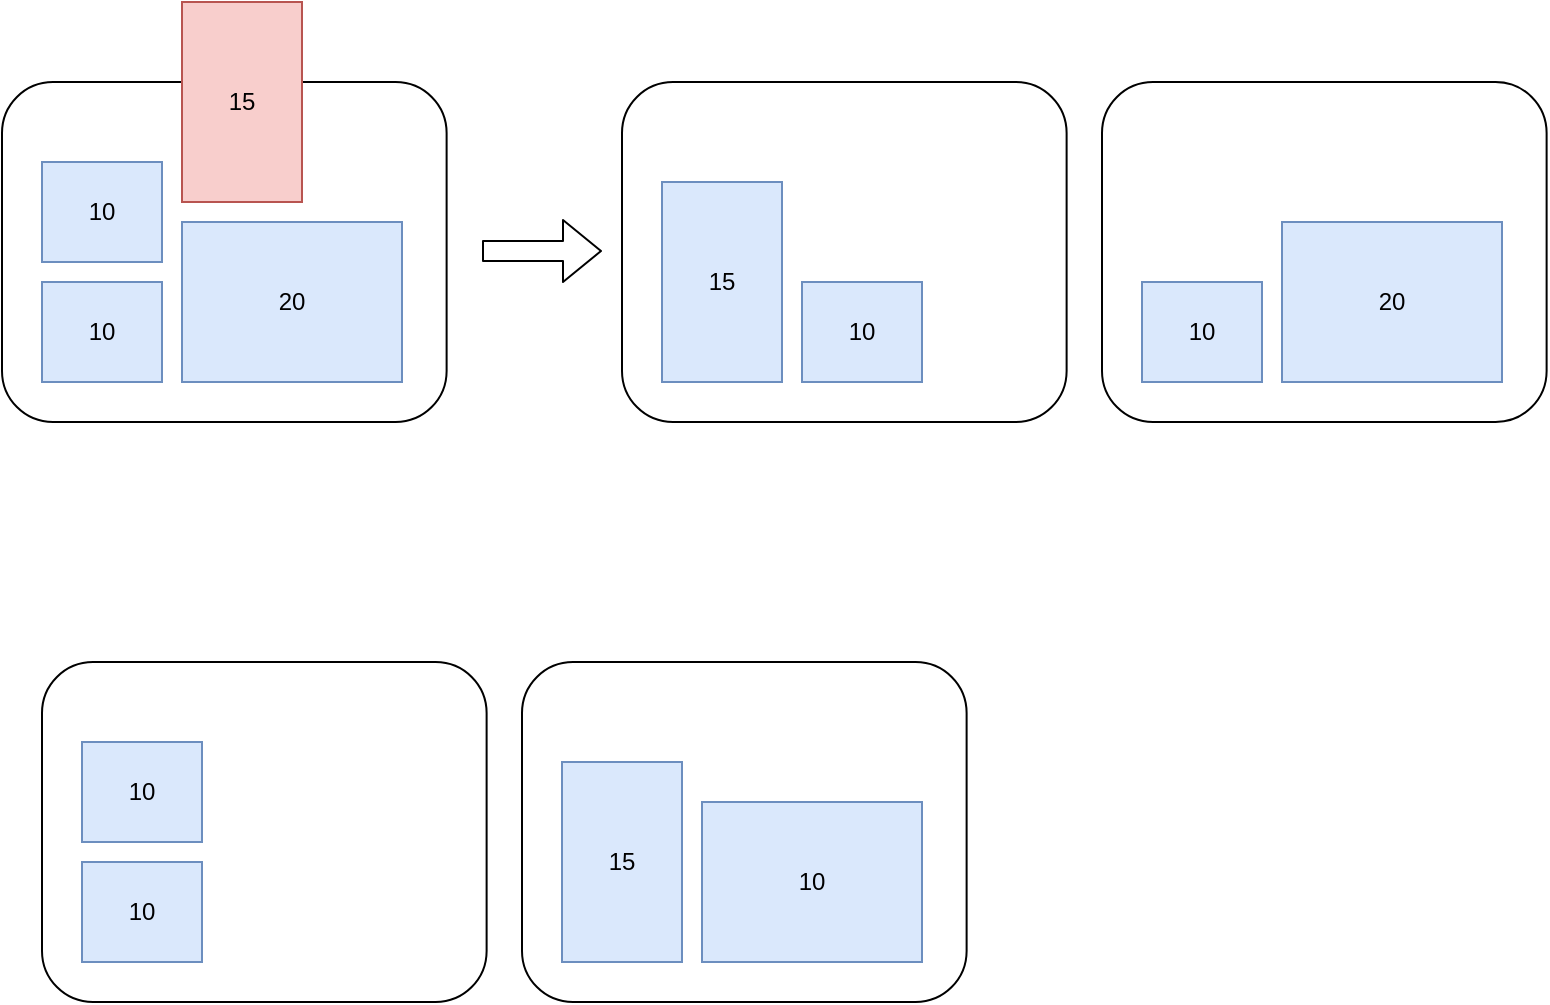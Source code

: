 <mxfile version="14.4.9" type="github">
  <diagram id="VcwXtsxAqvqli3GGBTht" name="Page-1">
    <mxGraphModel dx="1422" dy="804" grid="1" gridSize="10" guides="1" tooltips="1" connect="1" arrows="1" fold="1" page="1" pageScale="1" pageWidth="850" pageHeight="1100" math="0" shadow="0">
      <root>
        <mxCell id="0" />
        <mxCell id="1" parent="0" />
        <mxCell id="AtN4Yc3aaycDDXfkC4gF-1" value="" style="rounded=1;whiteSpace=wrap;html=1;" vertex="1" parent="1">
          <mxGeometry x="50" y="100" width="222.31" height="170" as="geometry" />
        </mxCell>
        <mxCell id="AtN4Yc3aaycDDXfkC4gF-2" value="10" style="rounded=0;whiteSpace=wrap;html=1;direction=south;fillColor=#dae8fc;strokeColor=#6c8ebf;" vertex="1" parent="1">
          <mxGeometry x="70" y="200" width="60" height="50" as="geometry" />
        </mxCell>
        <mxCell id="AtN4Yc3aaycDDXfkC4gF-3" value="10" style="rounded=0;whiteSpace=wrap;html=1;fillColor=#dae8fc;strokeColor=#6c8ebf;" vertex="1" parent="1">
          <mxGeometry x="70" y="140" width="60" height="50" as="geometry" />
        </mxCell>
        <mxCell id="AtN4Yc3aaycDDXfkC4gF-4" value="20" style="rounded=0;whiteSpace=wrap;html=1;direction=south;fillColor=#dae8fc;strokeColor=#6c8ebf;" vertex="1" parent="1">
          <mxGeometry x="140" y="170" width="110" height="80" as="geometry" />
        </mxCell>
        <mxCell id="AtN4Yc3aaycDDXfkC4gF-5" value="15" style="rounded=0;whiteSpace=wrap;html=1;fillColor=#f8cecc;strokeColor=#b85450;" vertex="1" parent="1">
          <mxGeometry x="140" y="60" width="60" height="100" as="geometry" />
        </mxCell>
        <mxCell id="AtN4Yc3aaycDDXfkC4gF-6" value="" style="rounded=1;whiteSpace=wrap;html=1;" vertex="1" parent="1">
          <mxGeometry x="360" y="100" width="222.31" height="170" as="geometry" />
        </mxCell>
        <mxCell id="AtN4Yc3aaycDDXfkC4gF-7" value="10" style="rounded=0;whiteSpace=wrap;html=1;direction=south;fillColor=#dae8fc;strokeColor=#6c8ebf;" vertex="1" parent="1">
          <mxGeometry x="740" y="110" width="60" height="50" as="geometry" />
        </mxCell>
        <mxCell id="AtN4Yc3aaycDDXfkC4gF-8" value="10" style="rounded=0;whiteSpace=wrap;html=1;fillColor=#dae8fc;strokeColor=#6c8ebf;" vertex="1" parent="1">
          <mxGeometry x="450" y="200" width="60" height="50" as="geometry" />
        </mxCell>
        <mxCell id="AtN4Yc3aaycDDXfkC4gF-11" value="" style="rounded=1;whiteSpace=wrap;html=1;" vertex="1" parent="1">
          <mxGeometry x="600" y="100" width="222.31" height="170" as="geometry" />
        </mxCell>
        <mxCell id="AtN4Yc3aaycDDXfkC4gF-14" value="20" style="rounded=0;whiteSpace=wrap;html=1;direction=south;fillColor=#dae8fc;strokeColor=#6c8ebf;" vertex="1" parent="1">
          <mxGeometry x="690" y="170" width="110" height="80" as="geometry" />
        </mxCell>
        <mxCell id="AtN4Yc3aaycDDXfkC4gF-15" value="15" style="rounded=0;whiteSpace=wrap;html=1;fillColor=#dae8fc;strokeColor=#6c8ebf;" vertex="1" parent="1">
          <mxGeometry x="380" y="150" width="60" height="100" as="geometry" />
        </mxCell>
        <mxCell id="AtN4Yc3aaycDDXfkC4gF-16" value="" style="shape=flexArrow;endArrow=classic;html=1;" edge="1" parent="1">
          <mxGeometry width="50" height="50" relative="1" as="geometry">
            <mxPoint x="290" y="184.5" as="sourcePoint" />
            <mxPoint x="350" y="184.5" as="targetPoint" />
          </mxGeometry>
        </mxCell>
        <mxCell id="AtN4Yc3aaycDDXfkC4gF-17" value="" style="rounded=1;whiteSpace=wrap;html=1;" vertex="1" parent="1">
          <mxGeometry x="70" y="390" width="222.31" height="170" as="geometry" />
        </mxCell>
        <mxCell id="AtN4Yc3aaycDDXfkC4gF-18" value="10" style="rounded=0;whiteSpace=wrap;html=1;direction=south;fillColor=#dae8fc;strokeColor=#6c8ebf;" vertex="1" parent="1">
          <mxGeometry x="90" y="490" width="60" height="50" as="geometry" />
        </mxCell>
        <mxCell id="AtN4Yc3aaycDDXfkC4gF-19" value="10" style="rounded=0;whiteSpace=wrap;html=1;fillColor=#dae8fc;strokeColor=#6c8ebf;" vertex="1" parent="1">
          <mxGeometry x="90" y="430" width="60" height="50" as="geometry" />
        </mxCell>
        <mxCell id="AtN4Yc3aaycDDXfkC4gF-20" value="" style="rounded=1;whiteSpace=wrap;html=1;" vertex="1" parent="1">
          <mxGeometry x="310" y="390" width="222.31" height="170" as="geometry" />
        </mxCell>
        <mxCell id="AtN4Yc3aaycDDXfkC4gF-21" value="10" style="rounded=0;whiteSpace=wrap;html=1;direction=south;fillColor=#dae8fc;strokeColor=#6c8ebf;" vertex="1" parent="1">
          <mxGeometry x="400" y="460" width="110" height="80" as="geometry" />
        </mxCell>
        <mxCell id="AtN4Yc3aaycDDXfkC4gF-22" value="15" style="rounded=0;whiteSpace=wrap;html=1;fillColor=#dae8fc;strokeColor=#6c8ebf;" vertex="1" parent="1">
          <mxGeometry x="330" y="440" width="60" height="100" as="geometry" />
        </mxCell>
        <mxCell id="AtN4Yc3aaycDDXfkC4gF-23" value="10" style="rounded=0;whiteSpace=wrap;html=1;fillColor=#dae8fc;strokeColor=#6c8ebf;" vertex="1" parent="1">
          <mxGeometry x="620" y="200" width="60" height="50" as="geometry" />
        </mxCell>
      </root>
    </mxGraphModel>
  </diagram>
</mxfile>
